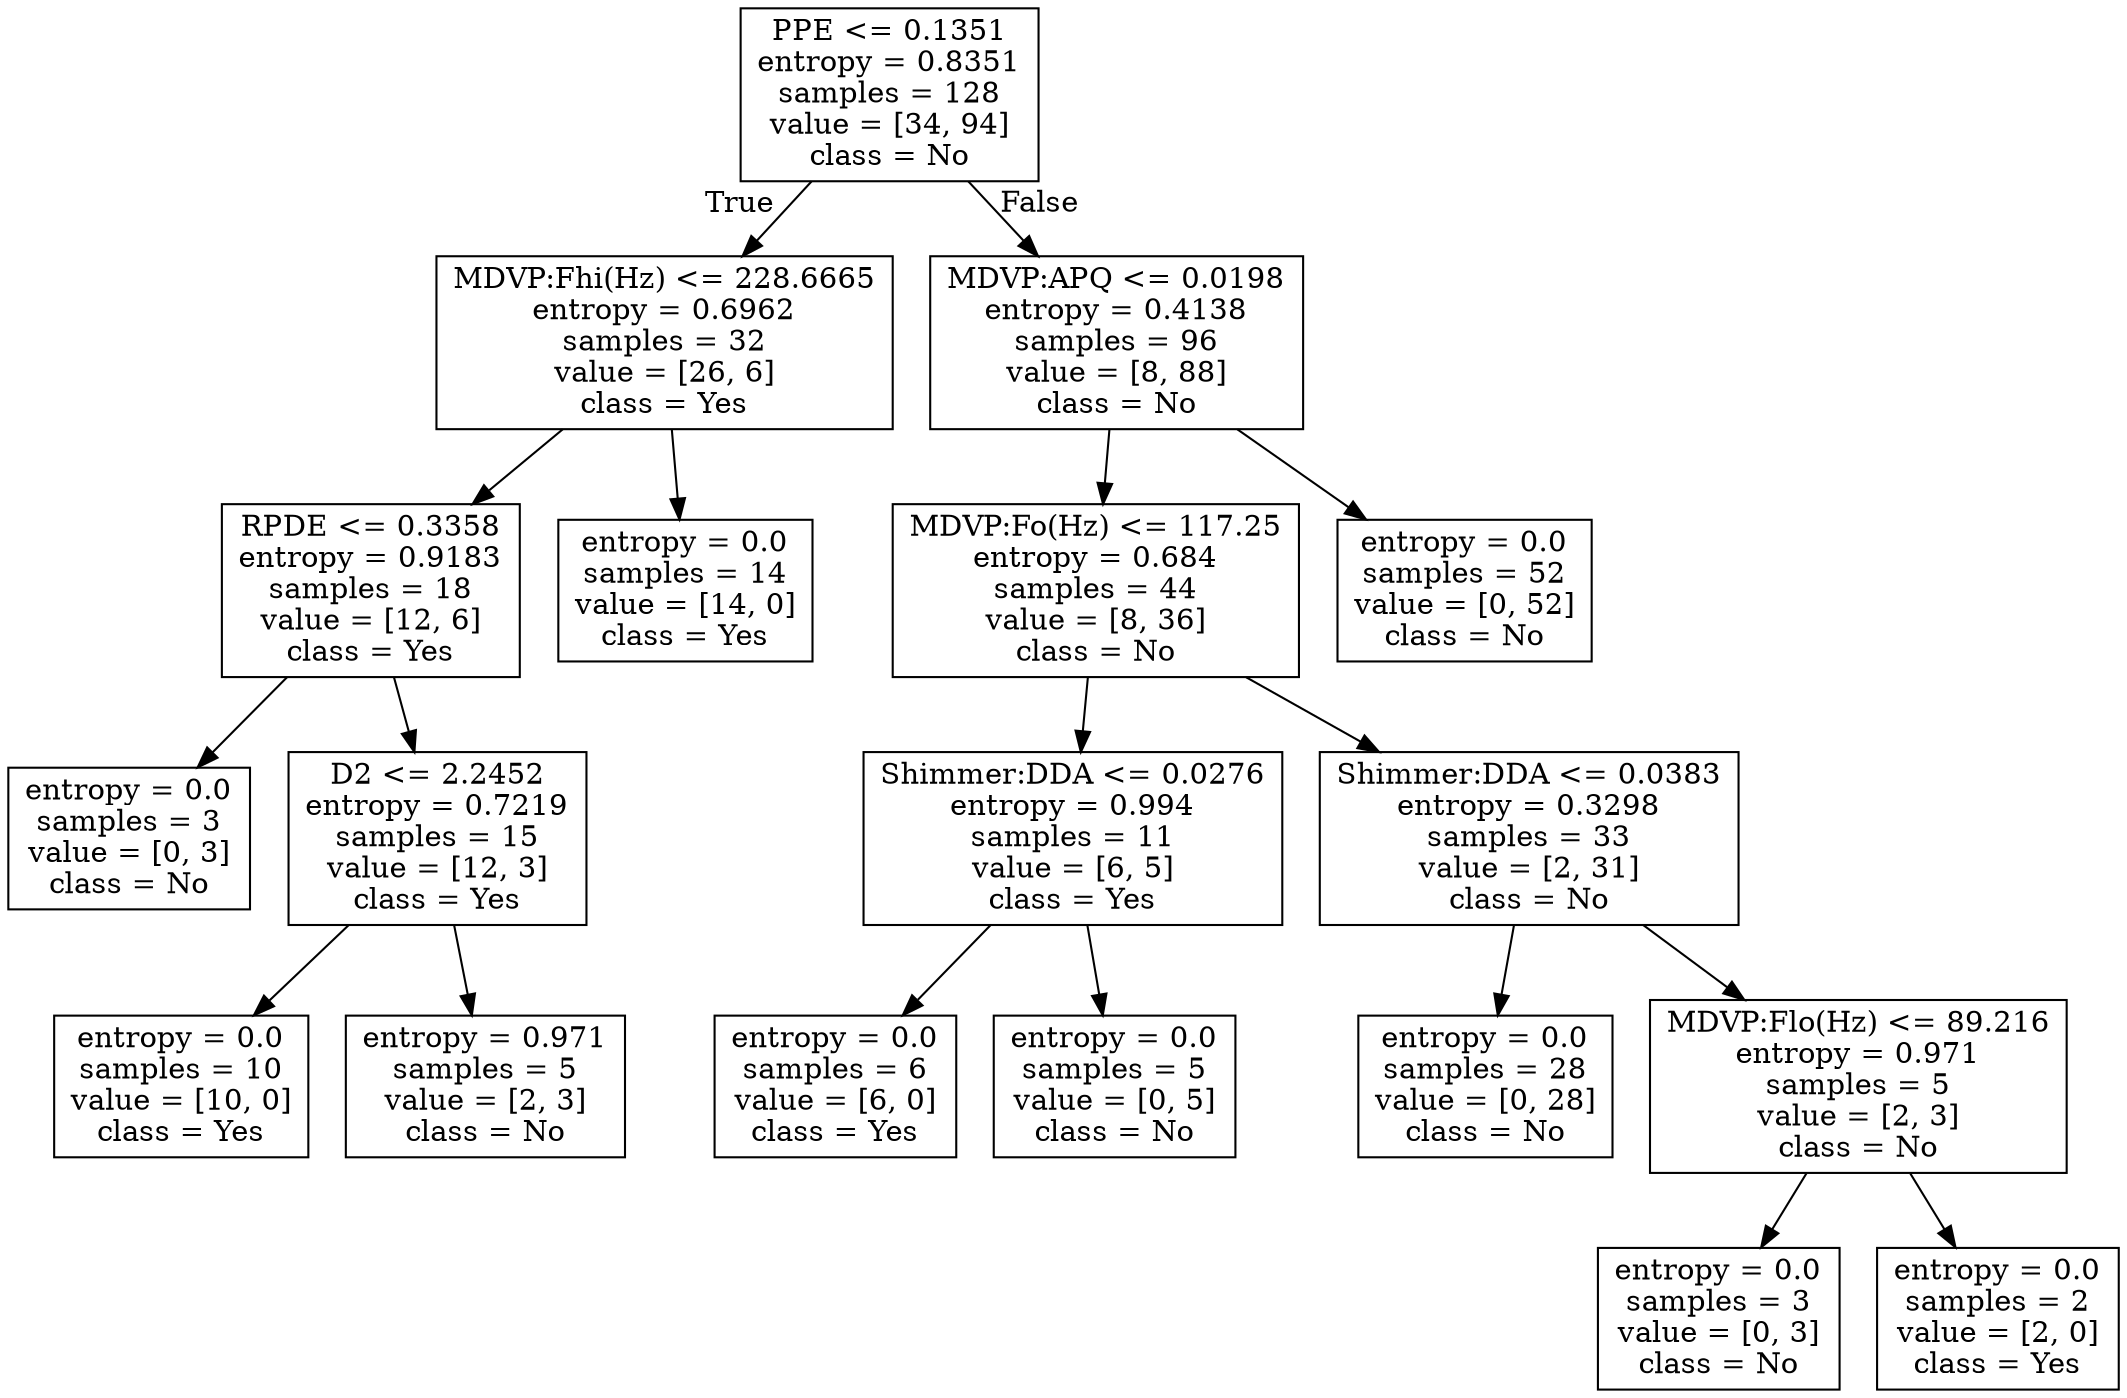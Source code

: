 digraph Tree {
node [shape=box] ;
0 [label="PPE <= 0.1351\nentropy = 0.8351\nsamples = 128\nvalue = [34, 94]\nclass = No"] ;
1 [label="MDVP:Fhi(Hz) <= 228.6665\nentropy = 0.6962\nsamples = 32\nvalue = [26, 6]\nclass = Yes"] ;
0 -> 1 [labeldistance=2.5, labelangle=45, headlabel="True"] ;
11 [label="RPDE <= 0.3358\nentropy = 0.9183\nsamples = 18\nvalue = [12, 6]\nclass = Yes"] ;
1 -> 11 ;
13 [label="entropy = 0.0\nsamples = 3\nvalue = [0, 3]\nclass = No"] ;
11 -> 13 ;
14 [label="D2 <= 2.2452\nentropy = 0.7219\nsamples = 15\nvalue = [12, 3]\nclass = Yes"] ;
11 -> 14 ;
15 [label="entropy = 0.0\nsamples = 10\nvalue = [10, 0]\nclass = Yes"] ;
14 -> 15 ;
16 [label="entropy = 0.971\nsamples = 5\nvalue = [2, 3]\nclass = No"] ;
14 -> 16 ;
12 [label="entropy = 0.0\nsamples = 14\nvalue = [14, 0]\nclass = Yes"] ;
1 -> 12 ;
2 [label="MDVP:APQ <= 0.0198\nentropy = 0.4138\nsamples = 96\nvalue = [8, 88]\nclass = No"] ;
0 -> 2 [labeldistance=2.5, labelangle=-45, headlabel="False"] ;
3 [label="MDVP:Fo(Hz) <= 117.25\nentropy = 0.684\nsamples = 44\nvalue = [8, 36]\nclass = No"] ;
2 -> 3 ;
5 [label="Shimmer:DDA <= 0.0276\nentropy = 0.994\nsamples = 11\nvalue = [6, 5]\nclass = Yes"] ;
3 -> 5 ;
7 [label="entropy = 0.0\nsamples = 6\nvalue = [6, 0]\nclass = Yes"] ;
5 -> 7 ;
8 [label="entropy = 0.0\nsamples = 5\nvalue = [0, 5]\nclass = No"] ;
5 -> 8 ;
6 [label="Shimmer:DDA <= 0.0383\nentropy = 0.3298\nsamples = 33\nvalue = [2, 31]\nclass = No"] ;
3 -> 6 ;
9 [label="entropy = 0.0\nsamples = 28\nvalue = [0, 28]\nclass = No"] ;
6 -> 9 ;
10 [label="MDVP:Flo(Hz) <= 89.216\nentropy = 0.971\nsamples = 5\nvalue = [2, 3]\nclass = No"] ;
6 -> 10 ;
17 [label="entropy = 0.0\nsamples = 3\nvalue = [0, 3]\nclass = No"] ;
10 -> 17 ;
18 [label="entropy = 0.0\nsamples = 2\nvalue = [2, 0]\nclass = Yes"] ;
10 -> 18 ;
4 [label="entropy = 0.0\nsamples = 52\nvalue = [0, 52]\nclass = No"] ;
2 -> 4 ;
}